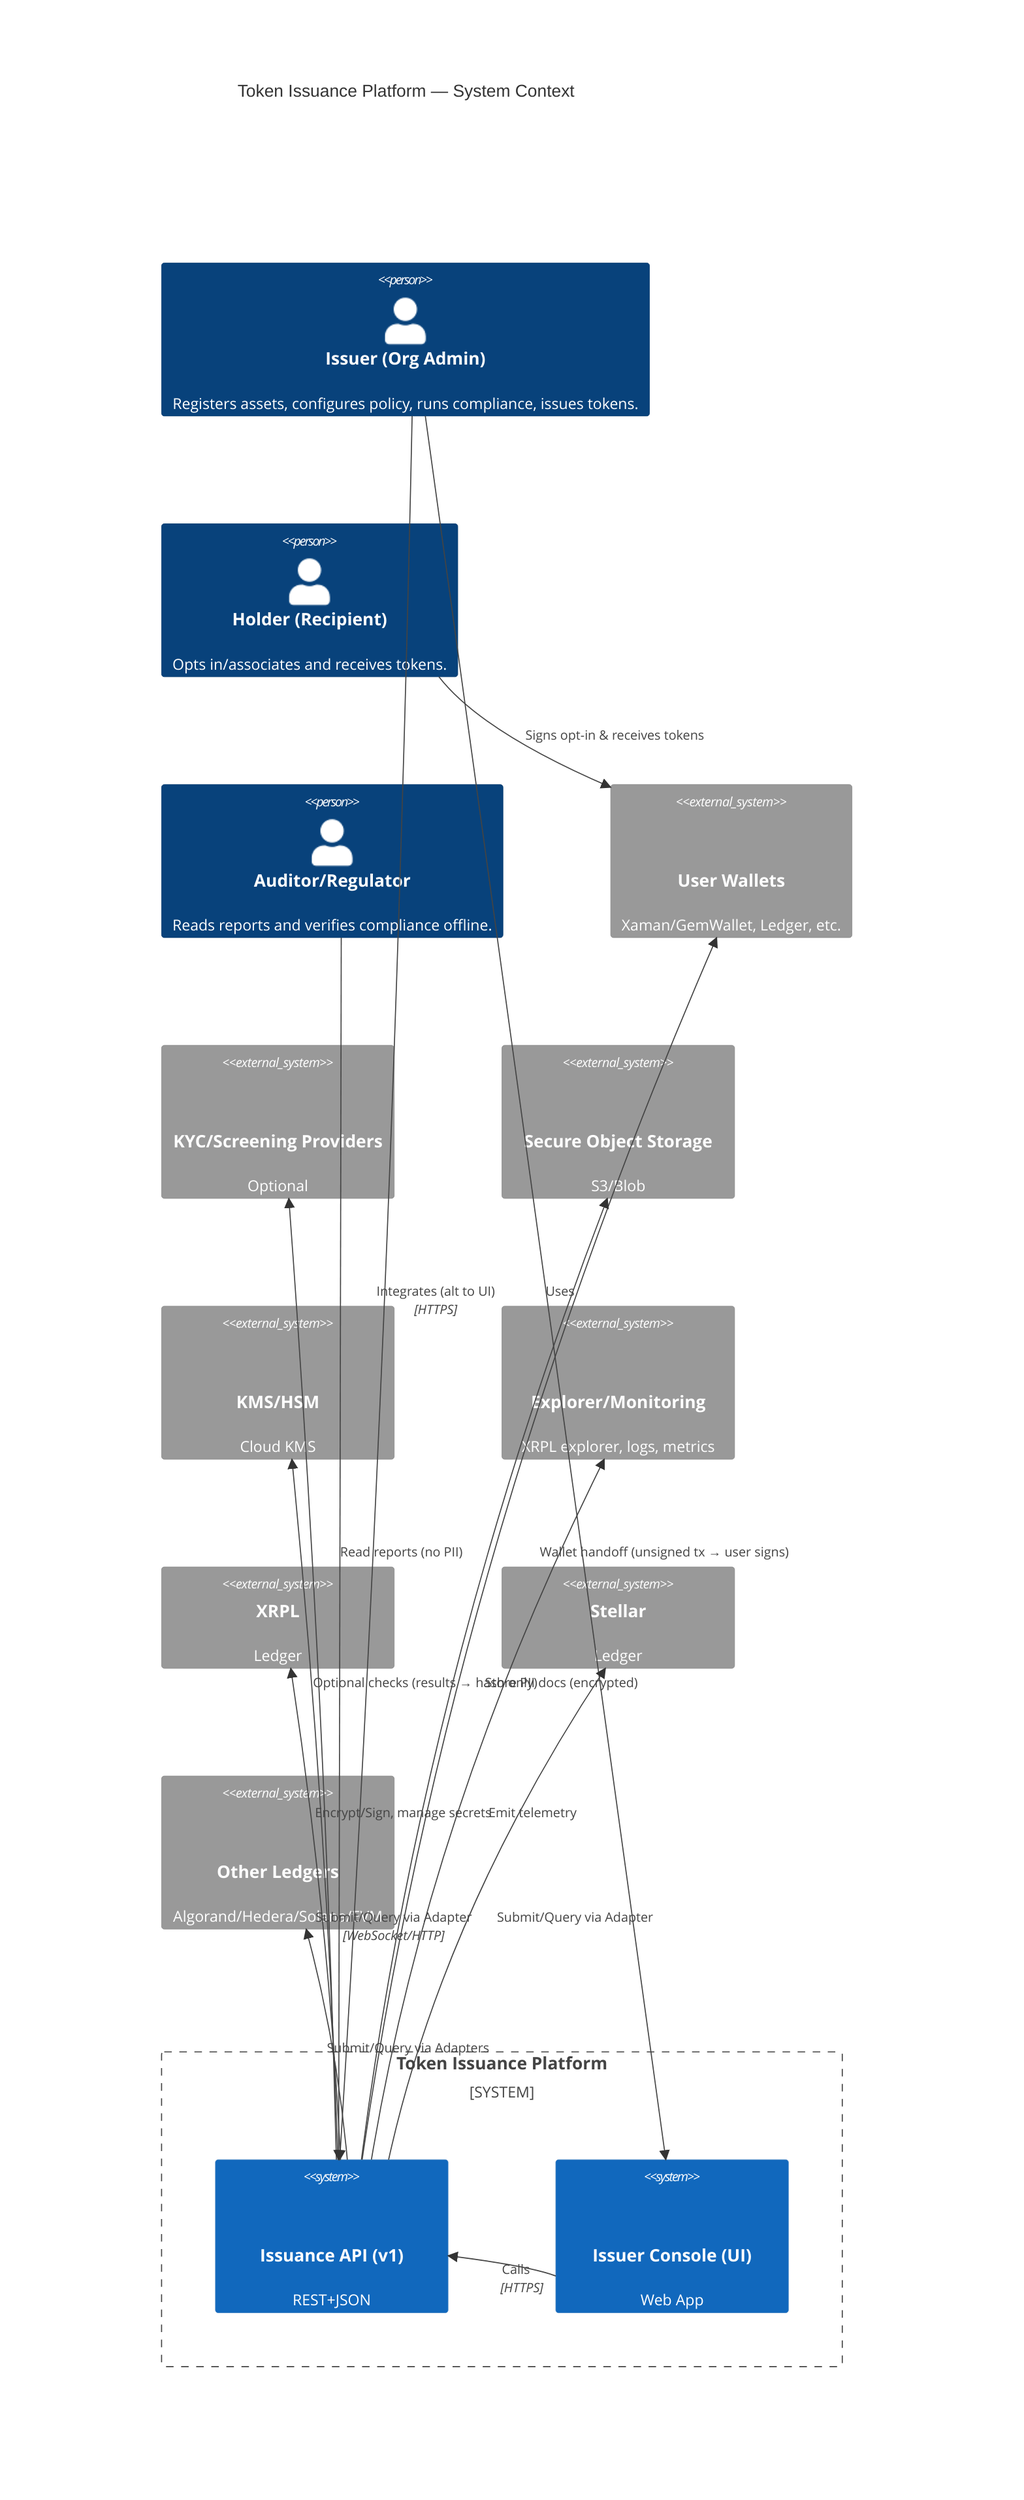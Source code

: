 C4Context
title Token Issuance Platform — System Context

Person(issuer, "Issuer (Org Admin)", "Registers assets, configures policy, runs compliance, issues tokens.")
Person(holder, "Holder (Recipient)", "Opts in/associates and receives tokens.")
Person(regulator, "Auditor/Regulator", "Reads reports and verifies compliance offline.")

System_Boundary(platform, "Token Issuance Platform") {
  System(api, "Issuance API (v1)", "REST+JSON", "Assets, Opt-Ins, Compliance Records, Issuances.")
  System(web, "Issuer Console (UI)", "Web App", "Wizard for asset setup, opt-in, compliance & issuance.")
}

System_Ext(wallets, "User Wallets", "Xaman/GemWallet, Ledger, etc.", "End-user signing for TrustSet/associate.")
System_Ext(kyc, "KYC/Screening Providers", "Optional", "Sanctions/PEP checks (hashes only stored).")
System_Ext(storage, "Secure Object Storage", "S3/Blob", "Encrypted PII docs (off-ledger).")
System_Ext(kms, "KMS/HSM", "Cloud KMS", "Protects issuer/server keys (if server-side signing).")
System_Ext(obs, "Explorer/Monitoring", "XRPL explorer, logs, metrics", "Ops & audit visibility.")

System_Ext(xrpl, "XRPL", "Ledger")
System_Ext(stellar, "Stellar", "Ledger")
System_Ext(other, "Other Ledgers", "Algorand/Hedera/Solana/EVM", "Added via adapters")

Rel(issuer, web, "Uses")
Rel(web, api, "Calls", "HTTPS")
Rel(issuer, api, "Integrates (alt to UI)", "HTTPS")
Rel(api, wallets, "Wallet handoff (unsigned tx → user signs)")
Rel(api, xrpl, "Submit/Query via Adapter", "WebSocket/HTTP")
Rel(api, stellar, "Submit/Query via Adapter")
Rel(api, other, "Submit/Query via Adapters")
Rel(api, storage, "Store PII docs (encrypted)")
Rel(api, kyc, "Optional checks (results → hash only)")
Rel(api, kms, "Encrypt/Sign, manage secrets")
Rel(api, obs, "Emit telemetry")
Rel(regulator, api, "Read reports (no PII)")
Rel(holder, wallets, "Signs opt-in & receives tokens")